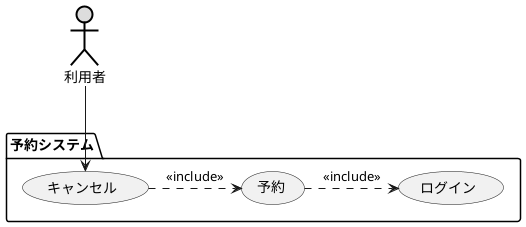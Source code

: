 @startuml ユースケース図
' left to right direction
actor 利用者#DDDDDD;line:black;line.bold;
package 予約システム{
usecase キャンセル
usecase 予約
usecase ログイン
}
利用者--> キャンセル
キャンセル .> 予約 : << include >>
予約 .> ログイン : << include >> 
@enduml